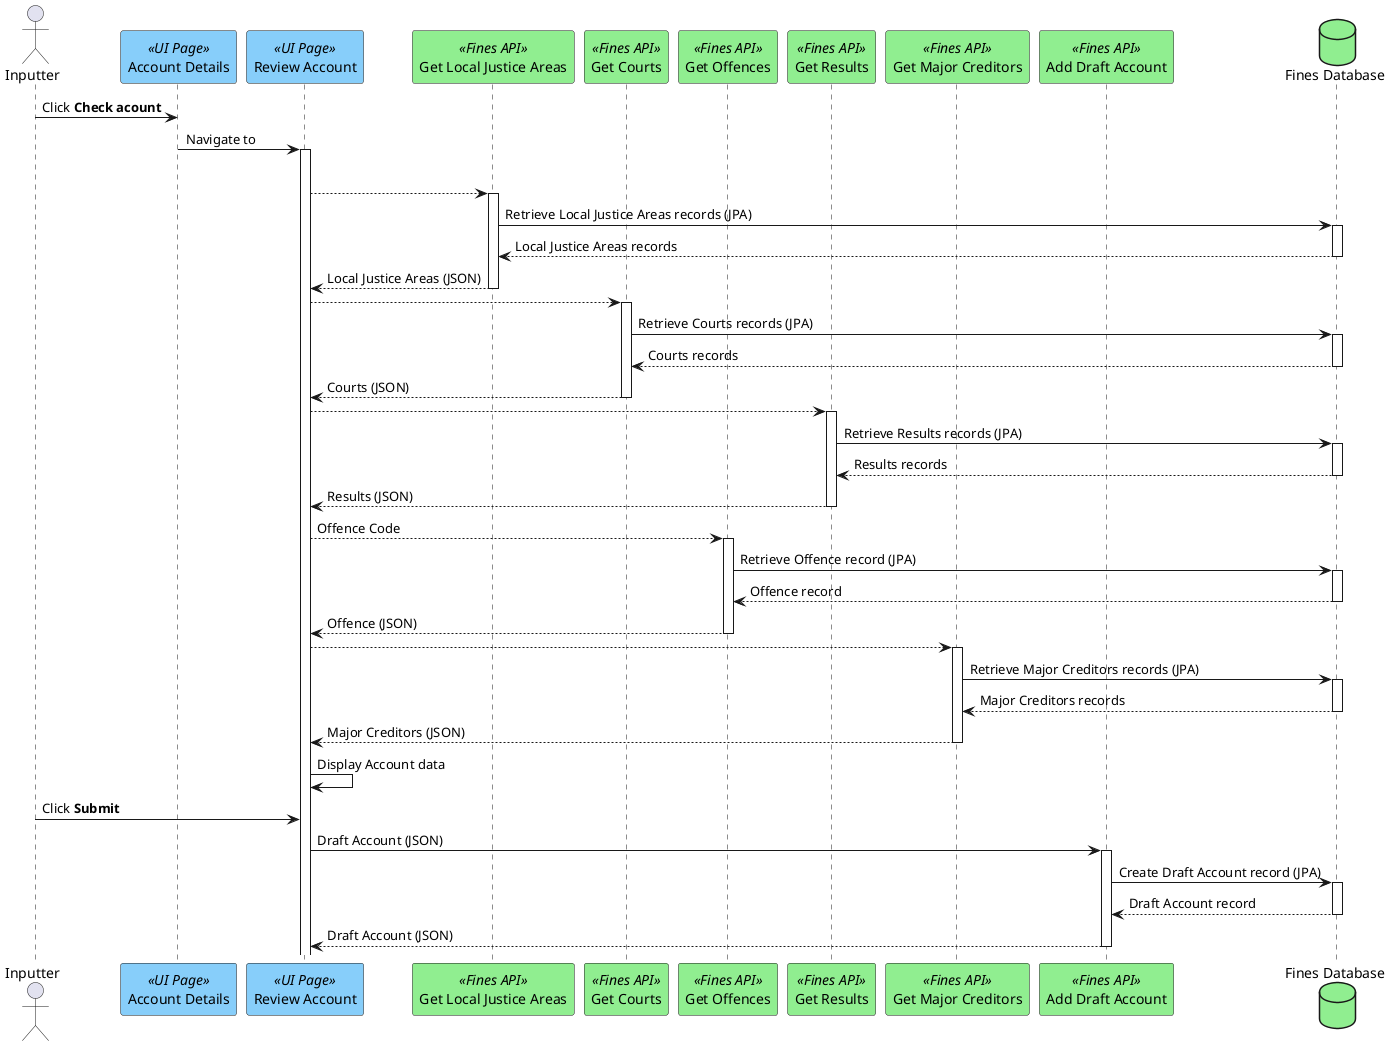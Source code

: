 @startuml
actor "Inputter" as user
participant "Account Details" as account <<UI Page>> #lightskyblue
participant "Review Account" as review <<UI Page>> #lightskyblue
participant "Get Local Justice Areas" as ljas <<Fines API>> #lightgreen
participant "Get Courts" as courts <<Fines API>> #lightgreen
participant "Get Offences" as offences <<Fines API>> #lightgreen
participant "Get Results" as results <<Fines API>> #lightgreen
participant "Get Major Creditors" as majors <<Fines API>> #lightgreen
participant "Add Draft Account" as fines <<Fines API>> #lightgreen
database "Fines Database" as db #lightgreen

user -> account : Click <b>Check acount</b>
account -> review ++ : Navigate to 
deactivate account
review --> ljas ++
ljas -> db ++ : Retrieve Local Justice Areas records (JPA)
ljas <-- db -- : Local Justice Areas records
review <-- ljas -- : Local Justice Areas (JSON)
review --> courts ++
courts -> db ++ : Retrieve Courts records (JPA)
courts <-- db -- : Courts records
review <-- courts -- : Courts (JSON)
review --> results ++
results -> db ++ : Retrieve Results records (JPA)
results <-- db -- : Results records
review <-- results -- : Results (JSON)
review --> offences ++ : Offence Code
offences -> db ++ : Retrieve Offence record (JPA)
offences <-- db -- : Offence record
review <-- offences -- : Offence (JSON)
review --> majors ++
majors -> db ++ : Retrieve Major Creditors records (JPA)
majors <-- db -- : Major Creditors records
review <-- majors -- : Major Creditors (JSON)
review -> review : Display Account data
user -> review : Click <b>Submit</b>
review -> fines ++ : Draft Account (JSON)
fines -> db ++ : Create Draft Account record (JPA)
fines <-- db -- : Draft Account record
review <-- fines -- : Draft Account (JSON)
@enduml